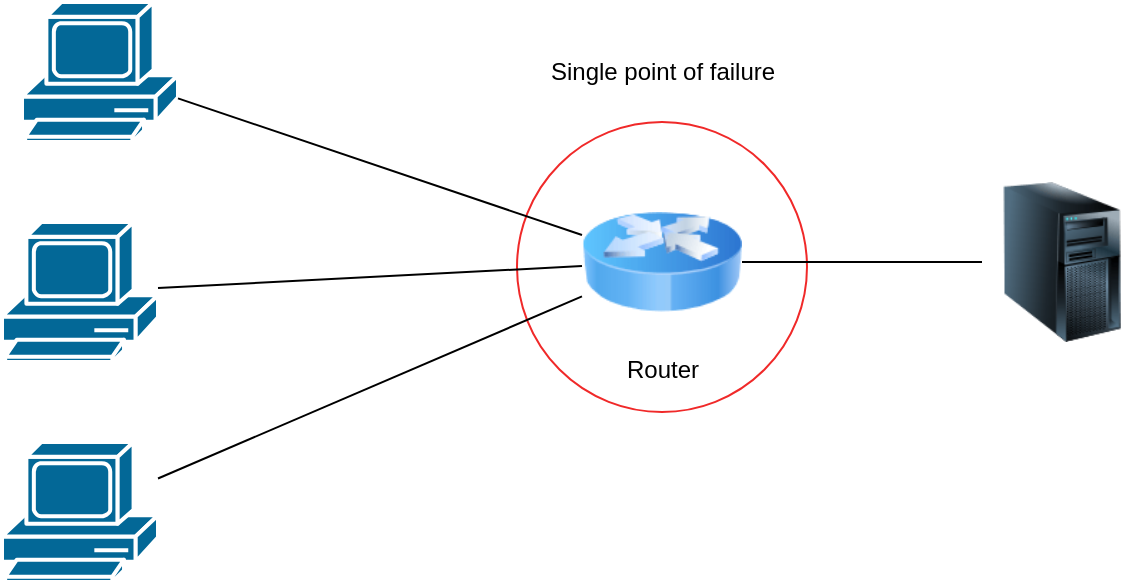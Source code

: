 <mxfile>
    <diagram id="hL8F8wPXsbRN2z37dHmo" name="Page-1">
        <mxGraphModel dx="832" dy="576" grid="1" gridSize="10" guides="1" tooltips="1" connect="1" arrows="1" fold="1" page="1" pageScale="1" pageWidth="850" pageHeight="1100" math="0" shadow="0">
            <root>
                <mxCell id="0"/>
                <mxCell id="1" parent="0"/>
                <mxCell id="12" value="" style="ellipse;whiteSpace=wrap;html=1;aspect=fixed;strokeColor=#F02929;" vertex="1" parent="1">
                    <mxGeometry x="347.5" y="180" width="145" height="145" as="geometry"/>
                </mxCell>
                <mxCell id="2" value="" style="shape=mxgraph.cisco.computers_and_peripherals.pc;html=1;pointerEvents=1;dashed=0;fillColor=#036897;strokeColor=#ffffff;strokeWidth=2;verticalLabelPosition=bottom;verticalAlign=top;align=center;outlineConnect=0;" vertex="1" parent="1">
                    <mxGeometry x="100" y="120" width="78" height="70" as="geometry"/>
                </mxCell>
                <mxCell id="3" value="" style="shape=mxgraph.cisco.computers_and_peripherals.pc;html=1;pointerEvents=1;dashed=0;fillColor=#036897;strokeColor=#ffffff;strokeWidth=2;verticalLabelPosition=bottom;verticalAlign=top;align=center;outlineConnect=0;" vertex="1" parent="1">
                    <mxGeometry x="90" y="230" width="78" height="70" as="geometry"/>
                </mxCell>
                <mxCell id="4" value="" style="shape=mxgraph.cisco.computers_and_peripherals.pc;html=1;pointerEvents=1;dashed=0;fillColor=#036897;strokeColor=#ffffff;strokeWidth=2;verticalLabelPosition=bottom;verticalAlign=top;align=center;outlineConnect=0;" vertex="1" parent="1">
                    <mxGeometry x="90" y="340" width="78" height="70" as="geometry"/>
                </mxCell>
                <mxCell id="8" style="edgeStyle=none;html=1;endArrow=none;endFill=0;" edge="1" parent="1" source="5" target="2">
                    <mxGeometry relative="1" as="geometry"/>
                </mxCell>
                <mxCell id="9" style="edgeStyle=none;html=1;endArrow=none;endFill=0;" edge="1" parent="1" source="5" target="3">
                    <mxGeometry relative="1" as="geometry"/>
                </mxCell>
                <mxCell id="10" style="edgeStyle=none;html=1;endArrow=none;endFill=0;" edge="1" parent="1" source="5" target="4">
                    <mxGeometry relative="1" as="geometry"/>
                </mxCell>
                <mxCell id="5" value="Router" style="image;html=1;image=img/lib/clip_art/networking/Router_Icon_128x128.png" vertex="1" parent="1">
                    <mxGeometry x="380" y="210" width="80" height="80" as="geometry"/>
                </mxCell>
                <mxCell id="7" style="edgeStyle=none;html=1;endArrow=none;endFill=0;" edge="1" parent="1" source="6" target="5">
                    <mxGeometry relative="1" as="geometry"/>
                </mxCell>
                <mxCell id="6" value="" style="image;html=1;image=img/lib/clip_art/computers/Server_Tower_128x128.png" vertex="1" parent="1">
                    <mxGeometry x="580" y="210" width="80" height="80" as="geometry"/>
                </mxCell>
                <mxCell id="13" value="Single point of failure" style="text;html=1;align=center;verticalAlign=middle;resizable=0;points=[];autosize=1;strokeColor=none;fillColor=none;" vertex="1" parent="1">
                    <mxGeometry x="350" y="140" width="140" height="30" as="geometry"/>
                </mxCell>
            </root>
        </mxGraphModel>
    </diagram>
</mxfile>